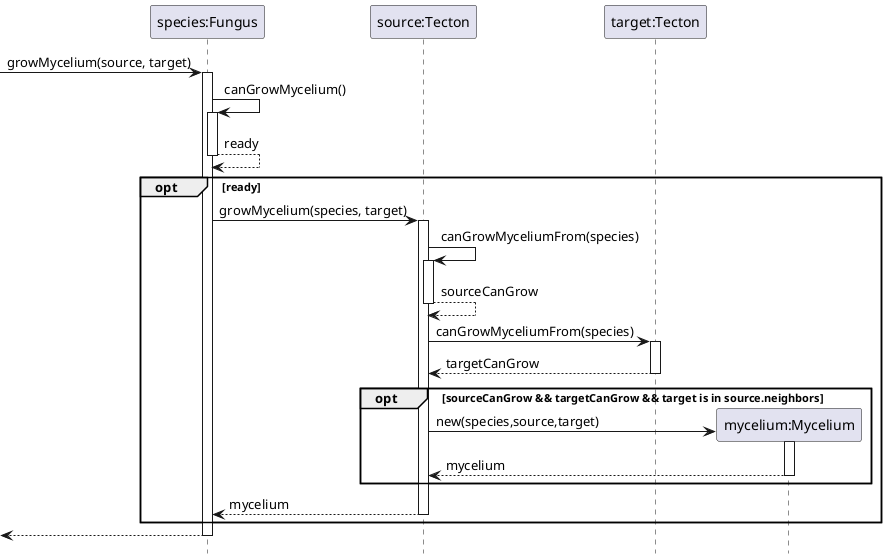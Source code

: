 @startuml Mycelium/mycelium-grow
hide footbox

participant "species:Fungus" as species
participant "source:Tecton" as source
participant "target:Tecton" as target
participant "mycelium:Mycelium" as mycelium

-> species : growMycelium(source, target)
activate species

species -> species : canGrowMycelium()
activate species
return ready

opt ready
species -> source : growMycelium(species, target)
activate source
    source -> source : canGrowMyceliumFrom(species)
    activate source
    return sourceCanGrow
    source -> target : canGrowMyceliumFrom(species) 
    ' ^check in implementation: (gombatest or mycelium) and (mycelium species count < limit)
    activate target
    return targetCanGrow
    opt sourceCanGrow && targetCanGrow && target is in source.neighbors
        create mycelium
        source -> mycelium : new(species,source,target)
        activate mycelium
        return mycelium
    end
return mycelium
end
return



@enduml
